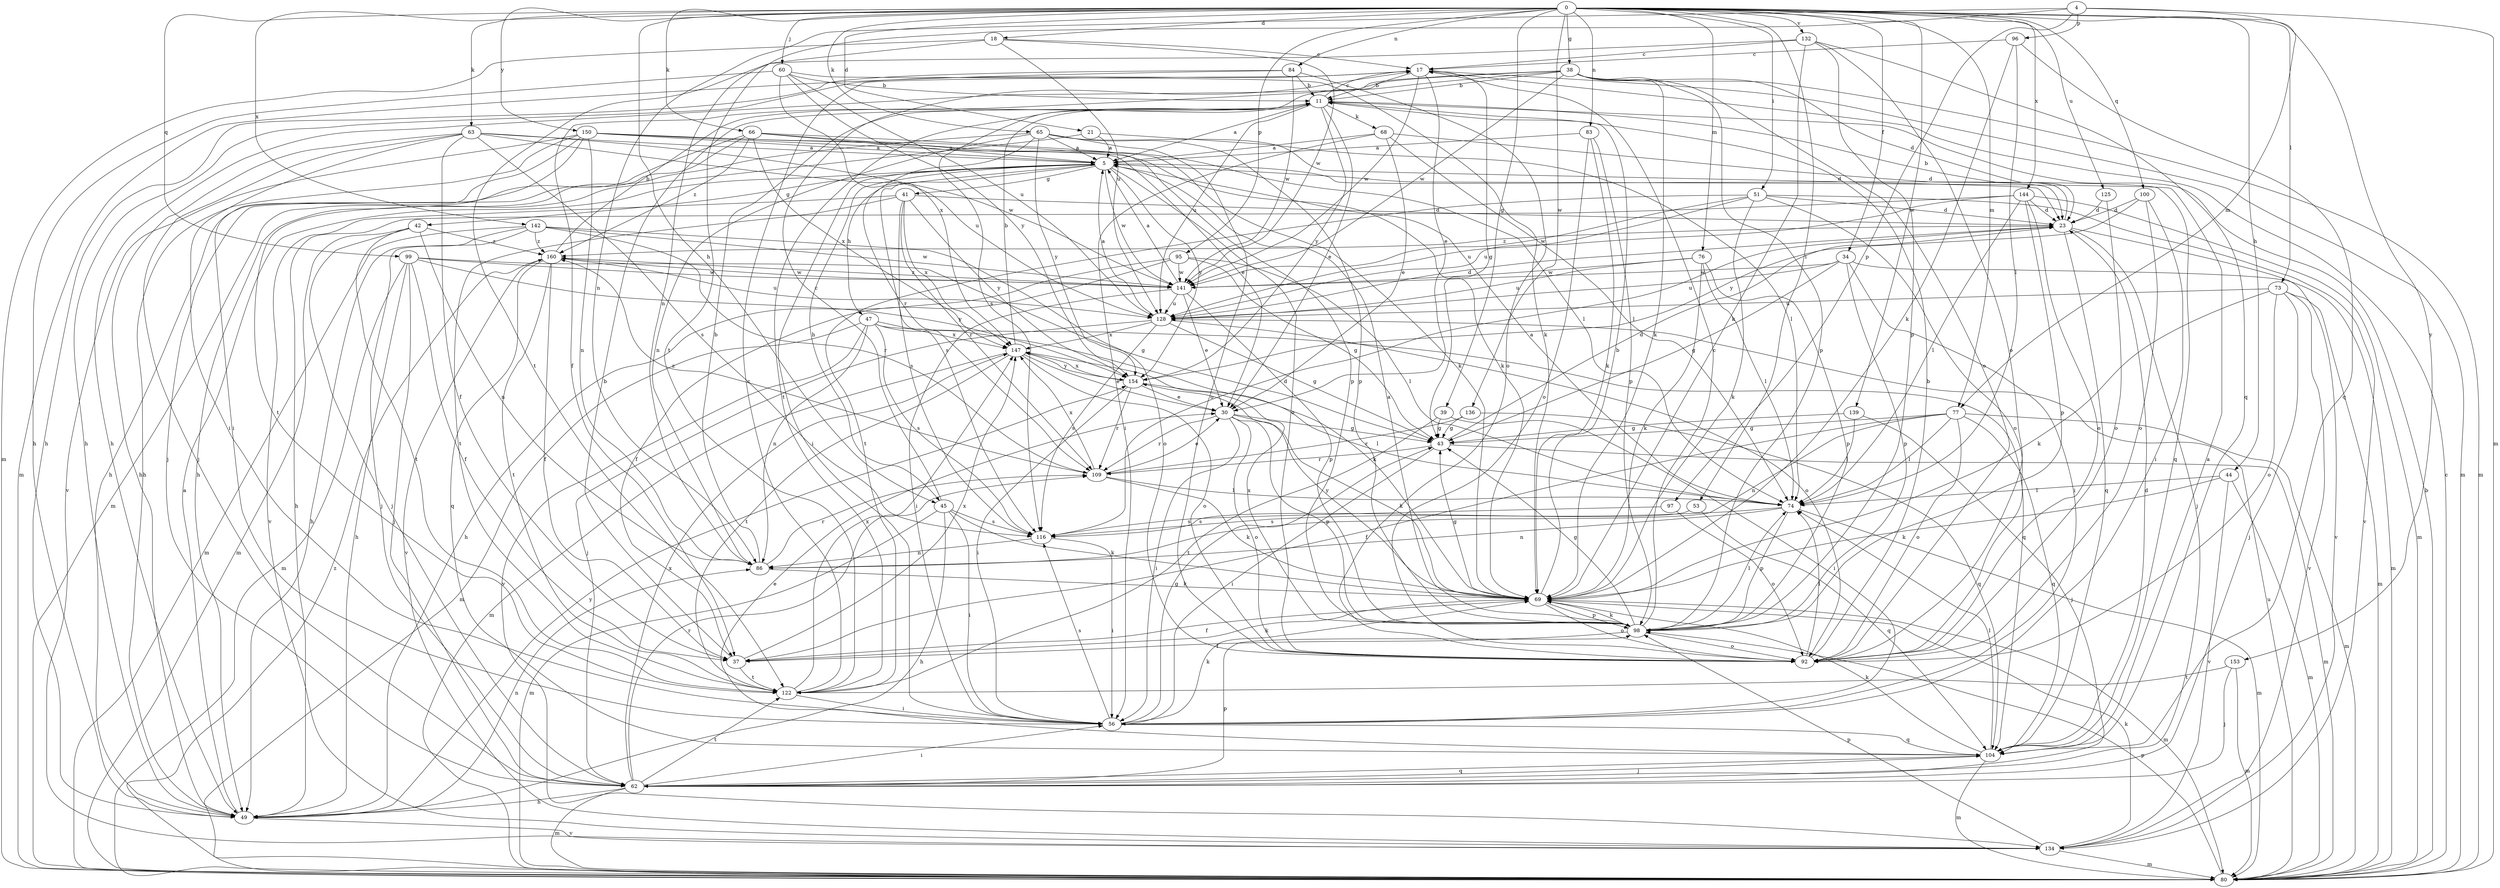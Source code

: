 strict digraph  {
0;
4;
5;
11;
17;
18;
21;
23;
30;
34;
37;
38;
39;
41;
42;
43;
44;
45;
47;
49;
51;
53;
56;
60;
62;
63;
65;
66;
68;
69;
73;
74;
76;
77;
80;
83;
84;
86;
92;
95;
96;
97;
98;
99;
100;
104;
109;
116;
122;
125;
128;
132;
134;
136;
139;
141;
142;
144;
147;
150;
153;
154;
160;
0 -> 18  [label=d];
0 -> 21  [label=d];
0 -> 34  [label=f];
0 -> 38  [label=g];
0 -> 39  [label=g];
0 -> 44  [label=h];
0 -> 45  [label=h];
0 -> 51  [label=i];
0 -> 53  [label=i];
0 -> 60  [label=j];
0 -> 63  [label=k];
0 -> 65  [label=k];
0 -> 66  [label=k];
0 -> 73  [label=l];
0 -> 76  [label=m];
0 -> 77  [label=m];
0 -> 83  [label=n];
0 -> 84  [label=n];
0 -> 95  [label=p];
0 -> 99  [label=q];
0 -> 100  [label=q];
0 -> 125  [label=u];
0 -> 132  [label=v];
0 -> 136  [label=w];
0 -> 139  [label=w];
0 -> 142  [label=x];
0 -> 144  [label=x];
0 -> 150  [label=y];
0 -> 153  [label=y];
4 -> 77  [label=m];
4 -> 80  [label=m];
4 -> 86  [label=n];
4 -> 96  [label=p];
4 -> 97  [label=p];
4 -> 122  [label=t];
5 -> 41  [label=g];
5 -> 42  [label=g];
5 -> 45  [label=h];
5 -> 47  [label=h];
5 -> 56  [label=i];
5 -> 92  [label=o];
5 -> 104  [label=q];
5 -> 116  [label=s];
5 -> 141  [label=w];
5 -> 154  [label=y];
11 -> 5  [label=a];
11 -> 17  [label=c];
11 -> 30  [label=e];
11 -> 68  [label=k];
11 -> 122  [label=t];
11 -> 128  [label=u];
11 -> 154  [label=y];
17 -> 11  [label=b];
17 -> 30  [label=e];
17 -> 43  [label=g];
17 -> 49  [label=h];
17 -> 80  [label=m];
17 -> 141  [label=w];
18 -> 17  [label=c];
18 -> 80  [label=m];
18 -> 86  [label=n];
18 -> 128  [label=u];
18 -> 141  [label=w];
21 -> 5  [label=a];
21 -> 49  [label=h];
21 -> 74  [label=l];
23 -> 11  [label=b];
23 -> 62  [label=j];
23 -> 104  [label=q];
23 -> 134  [label=v];
23 -> 160  [label=z];
30 -> 43  [label=g];
30 -> 56  [label=i];
30 -> 69  [label=k];
30 -> 92  [label=o];
30 -> 98  [label=p];
30 -> 109  [label=r];
34 -> 43  [label=g];
34 -> 56  [label=i];
34 -> 80  [label=m];
34 -> 98  [label=p];
34 -> 128  [label=u];
34 -> 141  [label=w];
37 -> 11  [label=b];
37 -> 69  [label=k];
37 -> 122  [label=t];
37 -> 147  [label=x];
38 -> 11  [label=b];
38 -> 23  [label=d];
38 -> 37  [label=f];
38 -> 49  [label=h];
38 -> 69  [label=k];
38 -> 80  [label=m];
38 -> 92  [label=o];
38 -> 98  [label=p];
38 -> 116  [label=s];
38 -> 141  [label=w];
39 -> 43  [label=g];
39 -> 56  [label=i];
39 -> 122  [label=t];
41 -> 23  [label=d];
41 -> 109  [label=r];
41 -> 116  [label=s];
41 -> 122  [label=t];
41 -> 134  [label=v];
41 -> 147  [label=x];
41 -> 154  [label=y];
42 -> 62  [label=j];
42 -> 80  [label=m];
42 -> 86  [label=n];
42 -> 122  [label=t];
42 -> 160  [label=z];
43 -> 23  [label=d];
43 -> 56  [label=i];
43 -> 80  [label=m];
43 -> 109  [label=r];
44 -> 69  [label=k];
44 -> 74  [label=l];
44 -> 80  [label=m];
44 -> 134  [label=v];
45 -> 17  [label=c];
45 -> 49  [label=h];
45 -> 56  [label=i];
45 -> 69  [label=k];
45 -> 80  [label=m];
45 -> 116  [label=s];
47 -> 69  [label=k];
47 -> 80  [label=m];
47 -> 86  [label=n];
47 -> 104  [label=q];
47 -> 116  [label=s];
47 -> 134  [label=v];
47 -> 147  [label=x];
49 -> 5  [label=a];
49 -> 86  [label=n];
49 -> 134  [label=v];
49 -> 154  [label=y];
51 -> 23  [label=d];
51 -> 69  [label=k];
51 -> 92  [label=o];
51 -> 122  [label=t];
51 -> 128  [label=u];
51 -> 134  [label=v];
51 -> 141  [label=w];
53 -> 104  [label=q];
53 -> 116  [label=s];
56 -> 43  [label=g];
56 -> 69  [label=k];
56 -> 104  [label=q];
56 -> 116  [label=s];
60 -> 11  [label=b];
60 -> 49  [label=h];
60 -> 69  [label=k];
60 -> 128  [label=u];
60 -> 147  [label=x];
60 -> 154  [label=y];
62 -> 49  [label=h];
62 -> 56  [label=i];
62 -> 80  [label=m];
62 -> 98  [label=p];
62 -> 104  [label=q];
62 -> 109  [label=r];
62 -> 122  [label=t];
62 -> 147  [label=x];
63 -> 5  [label=a];
63 -> 37  [label=f];
63 -> 49  [label=h];
63 -> 56  [label=i];
63 -> 62  [label=j];
63 -> 116  [label=s];
63 -> 128  [label=u];
63 -> 141  [label=w];
65 -> 5  [label=a];
65 -> 23  [label=d];
65 -> 80  [label=m];
65 -> 86  [label=n];
65 -> 92  [label=o];
65 -> 98  [label=p];
65 -> 109  [label=r];
65 -> 154  [label=y];
66 -> 5  [label=a];
66 -> 49  [label=h];
66 -> 62  [label=j];
66 -> 69  [label=k];
66 -> 98  [label=p];
66 -> 147  [label=x];
66 -> 160  [label=z];
68 -> 5  [label=a];
68 -> 23  [label=d];
68 -> 30  [label=e];
68 -> 56  [label=i];
68 -> 74  [label=l];
69 -> 11  [label=b];
69 -> 37  [label=f];
69 -> 43  [label=g];
69 -> 80  [label=m];
69 -> 92  [label=o];
69 -> 98  [label=p];
69 -> 154  [label=y];
73 -> 62  [label=j];
73 -> 69  [label=k];
73 -> 80  [label=m];
73 -> 92  [label=o];
73 -> 128  [label=u];
73 -> 134  [label=v];
74 -> 5  [label=a];
74 -> 80  [label=m];
74 -> 86  [label=n];
74 -> 98  [label=p];
74 -> 116  [label=s];
76 -> 69  [label=k];
76 -> 74  [label=l];
76 -> 98  [label=p];
76 -> 128  [label=u];
76 -> 141  [label=w];
77 -> 37  [label=f];
77 -> 43  [label=g];
77 -> 74  [label=l];
77 -> 80  [label=m];
77 -> 86  [label=n];
77 -> 92  [label=o];
77 -> 104  [label=q];
80 -> 11  [label=b];
80 -> 17  [label=c];
80 -> 98  [label=p];
80 -> 128  [label=u];
80 -> 160  [label=z];
83 -> 5  [label=a];
83 -> 69  [label=k];
83 -> 92  [label=o];
83 -> 98  [label=p];
84 -> 11  [label=b];
84 -> 49  [label=h];
84 -> 80  [label=m];
84 -> 92  [label=o];
84 -> 141  [label=w];
86 -> 11  [label=b];
86 -> 69  [label=k];
86 -> 109  [label=r];
92 -> 11  [label=b];
92 -> 74  [label=l];
95 -> 37  [label=f];
95 -> 43  [label=g];
95 -> 49  [label=h];
95 -> 74  [label=l];
95 -> 141  [label=w];
96 -> 17  [label=c];
96 -> 69  [label=k];
96 -> 74  [label=l];
96 -> 104  [label=q];
97 -> 92  [label=o];
97 -> 116  [label=s];
98 -> 5  [label=a];
98 -> 17  [label=c];
98 -> 37  [label=f];
98 -> 43  [label=g];
98 -> 69  [label=k];
98 -> 74  [label=l];
98 -> 92  [label=o];
98 -> 147  [label=x];
99 -> 37  [label=f];
99 -> 43  [label=g];
99 -> 49  [label=h];
99 -> 62  [label=j];
99 -> 80  [label=m];
99 -> 141  [label=w];
99 -> 154  [label=y];
100 -> 23  [label=d];
100 -> 56  [label=i];
100 -> 92  [label=o];
100 -> 154  [label=y];
104 -> 5  [label=a];
104 -> 23  [label=d];
104 -> 30  [label=e];
104 -> 62  [label=j];
104 -> 69  [label=k];
104 -> 74  [label=l];
104 -> 80  [label=m];
109 -> 30  [label=e];
109 -> 69  [label=k];
109 -> 74  [label=l];
109 -> 147  [label=x];
109 -> 160  [label=z];
116 -> 23  [label=d];
116 -> 56  [label=i];
116 -> 86  [label=n];
122 -> 17  [label=c];
122 -> 56  [label=i];
122 -> 147  [label=x];
125 -> 23  [label=d];
125 -> 92  [label=o];
128 -> 5  [label=a];
128 -> 23  [label=d];
128 -> 43  [label=g];
128 -> 62  [label=j];
128 -> 92  [label=o];
128 -> 116  [label=s];
128 -> 147  [label=x];
132 -> 17  [label=c];
132 -> 69  [label=k];
132 -> 92  [label=o];
132 -> 98  [label=p];
132 -> 104  [label=q];
132 -> 122  [label=t];
134 -> 69  [label=k];
134 -> 80  [label=m];
134 -> 98  [label=p];
136 -> 43  [label=g];
136 -> 104  [label=q];
136 -> 109  [label=r];
139 -> 43  [label=g];
139 -> 62  [label=j];
139 -> 74  [label=l];
141 -> 5  [label=a];
141 -> 30  [label=e];
141 -> 56  [label=i];
141 -> 98  [label=p];
141 -> 128  [label=u];
141 -> 160  [label=z];
142 -> 49  [label=h];
142 -> 62  [label=j];
142 -> 80  [label=m];
142 -> 92  [label=o];
142 -> 109  [label=r];
142 -> 141  [label=w];
142 -> 160  [label=z];
144 -> 23  [label=d];
144 -> 49  [label=h];
144 -> 74  [label=l];
144 -> 80  [label=m];
144 -> 92  [label=o];
144 -> 98  [label=p];
144 -> 128  [label=u];
147 -> 11  [label=b];
147 -> 30  [label=e];
147 -> 80  [label=m];
147 -> 92  [label=o];
147 -> 122  [label=t];
147 -> 154  [label=y];
150 -> 5  [label=a];
150 -> 30  [label=e];
150 -> 49  [label=h];
150 -> 56  [label=i];
150 -> 69  [label=k];
150 -> 74  [label=l];
150 -> 86  [label=n];
150 -> 122  [label=t];
150 -> 134  [label=v];
153 -> 62  [label=j];
153 -> 80  [label=m];
153 -> 122  [label=t];
154 -> 30  [label=e];
154 -> 56  [label=i];
154 -> 74  [label=l];
154 -> 109  [label=r];
154 -> 147  [label=x];
160 -> 11  [label=b];
160 -> 37  [label=f];
160 -> 104  [label=q];
160 -> 122  [label=t];
160 -> 128  [label=u];
160 -> 134  [label=v];
160 -> 141  [label=w];
}
